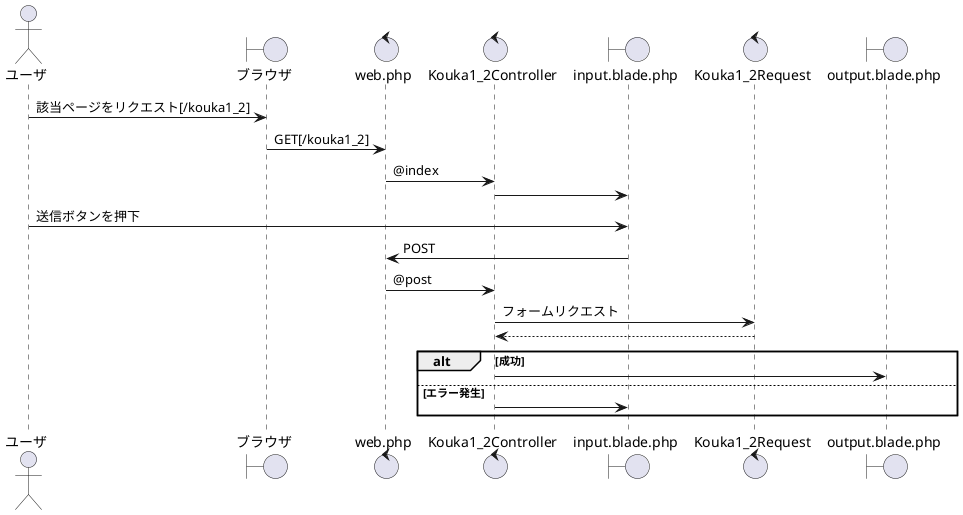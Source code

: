 @startuml kouka1_2
actor "ユーザ" as u
boundary "ブラウザ" as b
control "web.php" as wp
control "Kouka1_2Controller" as kc
boundary "input.blade.php" as ibp
control "Kouka1_2Request" as kr
boundary "output.blade.php" as obp
u -> b :該当ページをリクエスト[/kouka1_2]
b -> wp :GET[/kouka1_2]
wp -> kc :@index
kc -> ibp
u -> ibp :送信ボタンを押下
wp <- ibp :POST
wp -> kc :@post
kc -> kr :フォームリクエスト
kc <-- kr
alt 成功
kc ->obp
else エラー発生
kc ->ibp
end
@enduml